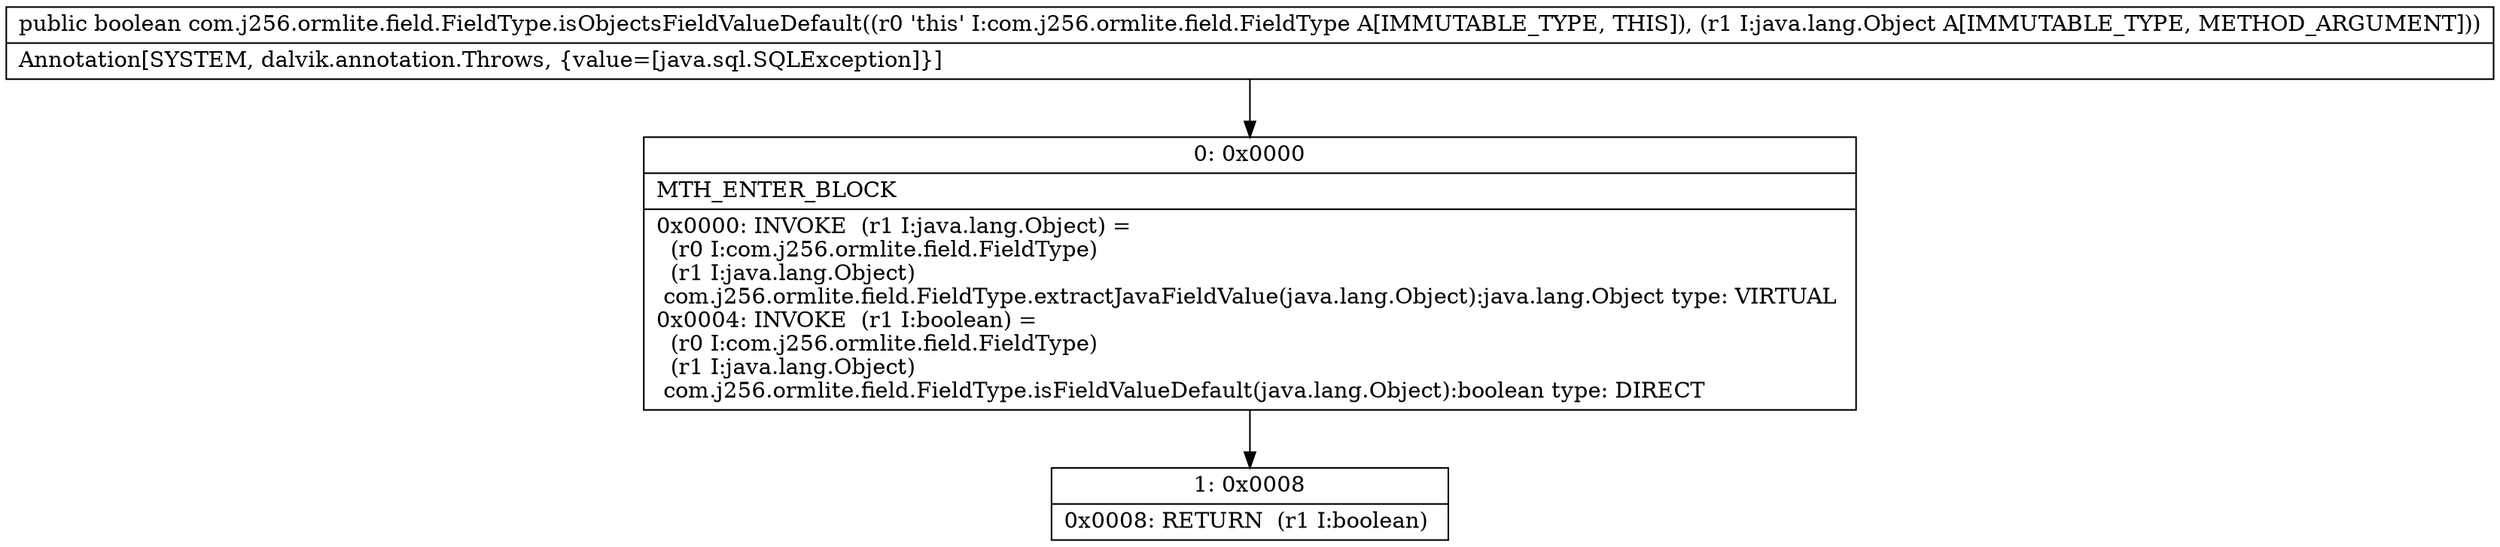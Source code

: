 digraph "CFG forcom.j256.ormlite.field.FieldType.isObjectsFieldValueDefault(Ljava\/lang\/Object;)Z" {
Node_0 [shape=record,label="{0\:\ 0x0000|MTH_ENTER_BLOCK\l|0x0000: INVOKE  (r1 I:java.lang.Object) = \l  (r0 I:com.j256.ormlite.field.FieldType)\l  (r1 I:java.lang.Object)\l com.j256.ormlite.field.FieldType.extractJavaFieldValue(java.lang.Object):java.lang.Object type: VIRTUAL \l0x0004: INVOKE  (r1 I:boolean) = \l  (r0 I:com.j256.ormlite.field.FieldType)\l  (r1 I:java.lang.Object)\l com.j256.ormlite.field.FieldType.isFieldValueDefault(java.lang.Object):boolean type: DIRECT \l}"];
Node_1 [shape=record,label="{1\:\ 0x0008|0x0008: RETURN  (r1 I:boolean) \l}"];
MethodNode[shape=record,label="{public boolean com.j256.ormlite.field.FieldType.isObjectsFieldValueDefault((r0 'this' I:com.j256.ormlite.field.FieldType A[IMMUTABLE_TYPE, THIS]), (r1 I:java.lang.Object A[IMMUTABLE_TYPE, METHOD_ARGUMENT]))  | Annotation[SYSTEM, dalvik.annotation.Throws, \{value=[java.sql.SQLException]\}]\l}"];
MethodNode -> Node_0;
Node_0 -> Node_1;
}

